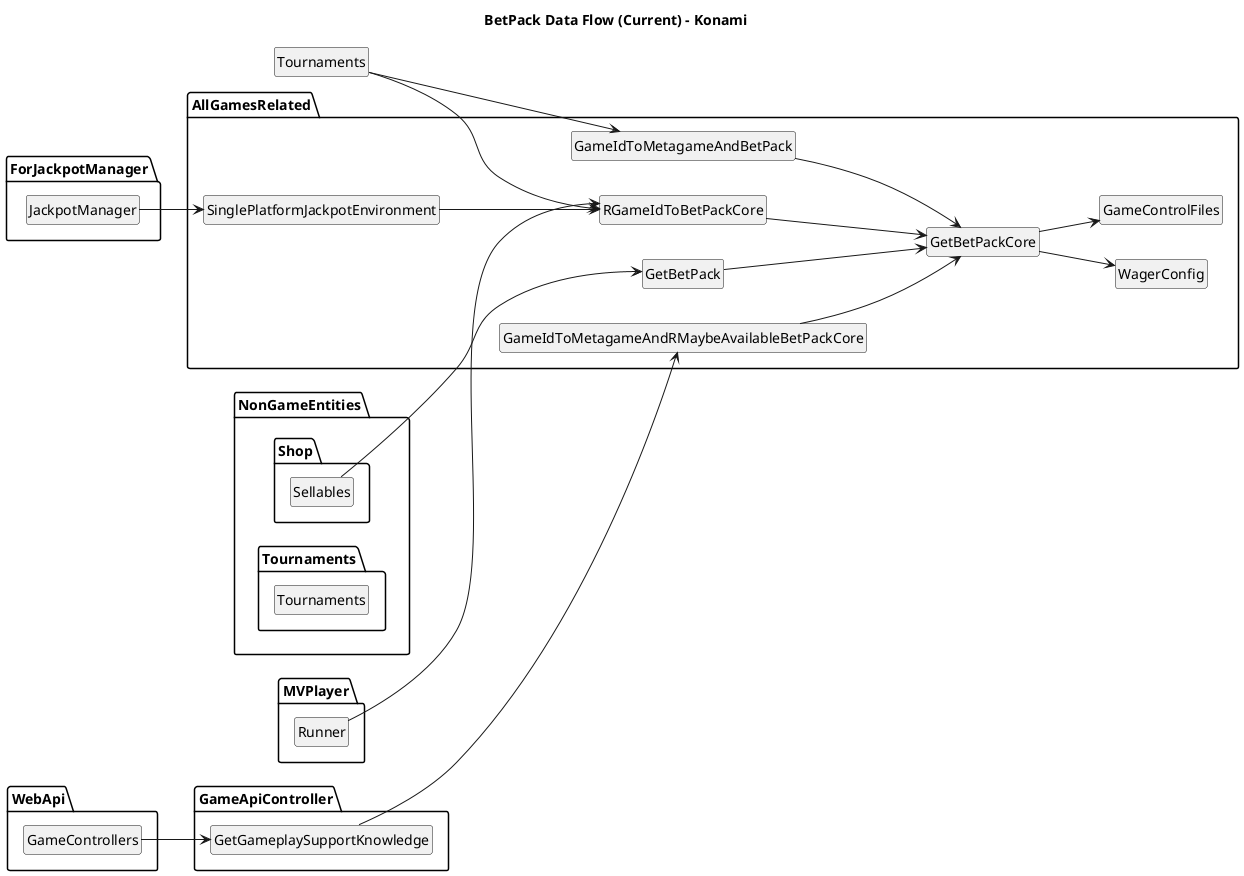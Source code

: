 ﻿@startuml

title "BetPack Data Flow (Current) - Konami"
'https://plantuml.com/class-diagram

'skinparam nodesep 35
'skinparam ranksep 60

left to right direction
'skinparam linetype polyline
'skinparam nodesep 5
'skinparam ranksep 5
hide circle
hide methods
hide fields

package NonGameEntities {
    package Shop {
        class Sellables
    }
    
    package Tournaments {
        class Tournaments
    }
}

package MVPlayer {
    class Runner
}

package WebApi {
    class GameControllers
}

package GameApiController {
    class GetGameplaySupportKnowledge
}

package ForJackpotManager {
    class JackpotManager
}

package AllGamesRelated {
    class RGameIdToBetPackCore
    class GameIdToMetagameAndRMaybeAvailableBetPackCore
    class GameIdToMetagameAndBetPack
    class SinglePlatformJackpotEnvironment
    class GetBetPack
    
'    class GameIdToGameTableEntry
    class WagerConfig
    class GameControlFiles

    class GetBetPackCore
   
}

JackpotManager --> SinglePlatformJackpotEnvironment
SinglePlatformJackpotEnvironment --> RGameIdToBetPackCore
Runner --> RGameIdToBetPackCore
Tournaments --> RGameIdToBetPackCore
Tournaments --> GameIdToMetagameAndBetPack
Sellables --> GetBetPack

GetBetPack --> GetBetPackCore
RGameIdToBetPackCore --> GetBetPackCore

GameIdToMetagameAndRMaybeAvailableBetPackCore --> GetBetPackCore
GameIdToMetagameAndBetPack --> GetBetPackCore

GameControllers --> GetGameplaySupportKnowledge

GetGameplaySupportKnowledge --> GameIdToMetagameAndRMaybeAvailableBetPackCore

'GameIdToMetagameAndRMaybeAvailableBetPackCore --> GameIdToGameTableEntry
'GameIdToMetagameAndRMaybeAvailableBetPackCore --> GameWagersRoot

'GameIdToGameTableEntry --> GameControlFile

GetBetPackCore --> WagerConfig
GetBetPackCore --> GameControlFiles

'SinglePlatformJackpotEnvironment --> GameIdToGameTableEntry

@enduml
